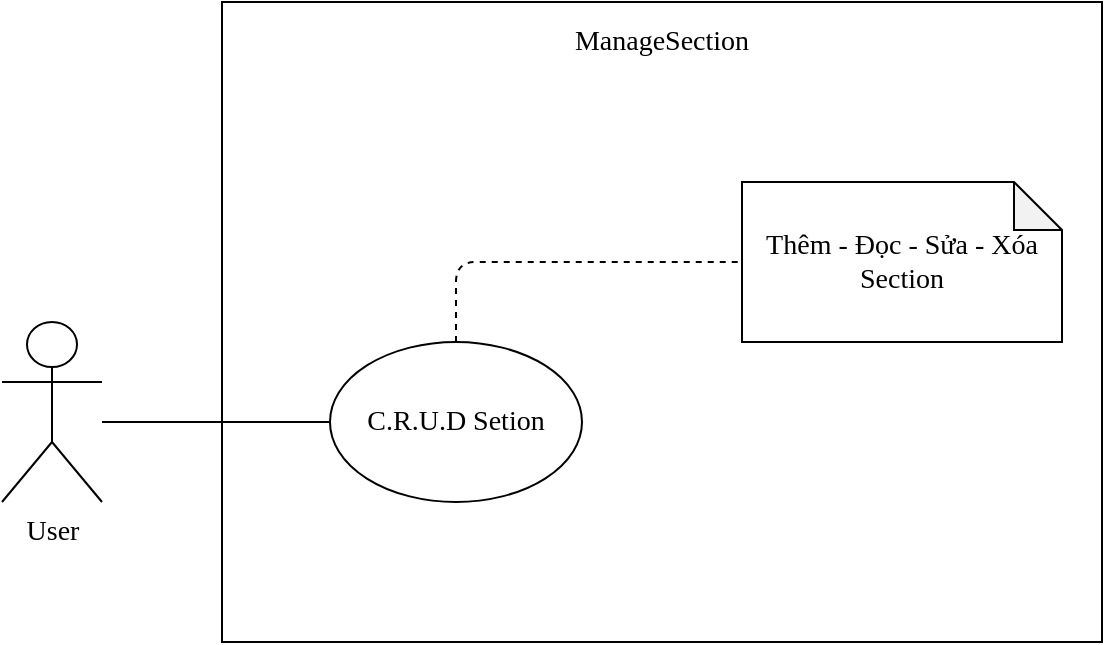<mxfile version="13.10.0" type="device"><diagram id="OgIygyzEMoVrpKx9q6ya" name="Page-1"><mxGraphModel dx="970" dy="1674" grid="1" gridSize="10" guides="1" tooltips="1" connect="1" arrows="1" fold="1" page="1" pageScale="1" pageWidth="827" pageHeight="1169" math="0" shadow="0"><root><mxCell id="0"/><mxCell id="1" parent="0"/><mxCell id="yG1IiF-0F8ilOprXAkpE-1" value="User" style="shape=umlActor;verticalLabelPosition=bottom;verticalAlign=top;html=1;outlineConnect=0;fontFamily=Verdana;fontSize=14;" parent="1" vertex="1"><mxGeometry x="190" y="150" width="50" height="90" as="geometry"/></mxCell><mxCell id="yG1IiF-0F8ilOprXAkpE-2" value="C.R.U.D Setion" style="ellipse;whiteSpace=wrap;html=1;fontFamily=Verdana;fontSize=14;" parent="1" vertex="1"><mxGeometry x="354" y="160" width="126" height="80" as="geometry"/></mxCell><mxCell id="yG1IiF-0F8ilOprXAkpE-3" value="Thêm - Đọc - Sửa - Xóa Section" style="shape=note;whiteSpace=wrap;html=1;backgroundOutline=1;darkOpacity=0.05;size=24;fontFamily=Verdana;fontSize=14;" parent="1" vertex="1"><mxGeometry x="560" y="80" width="160" height="80" as="geometry"/></mxCell><mxCell id="yG1IiF-0F8ilOprXAkpE-4" value="" style="endArrow=none;dashed=1;html=1;exitX=0.5;exitY=0;exitDx=0;exitDy=0;entryX=0;entryY=0.5;entryDx=0;entryDy=0;entryPerimeter=0;fontFamily=Verdana;fontSize=14;" parent="1" source="yG1IiF-0F8ilOprXAkpE-2" target="yG1IiF-0F8ilOprXAkpE-3" edge="1"><mxGeometry width="50" height="50" relative="1" as="geometry"><mxPoint x="390" y="270" as="sourcePoint"/><mxPoint x="440" y="220" as="targetPoint"/><Array as="points"><mxPoint x="417" y="120"/></Array></mxGeometry></mxCell><mxCell id="yG1IiF-0F8ilOprXAkpE-5" value="" style="endArrow=none;html=1;entryX=0;entryY=0.5;entryDx=0;entryDy=0;fontFamily=Verdana;fontSize=14;" parent="1" target="yG1IiF-0F8ilOprXAkpE-2" edge="1"><mxGeometry width="50" height="50" relative="1" as="geometry"><mxPoint x="240" y="200" as="sourcePoint"/><mxPoint x="440" y="220" as="targetPoint"/></mxGeometry></mxCell><mxCell id="yG1IiF-0F8ilOprXAkpE-6" value="" style="shape=partialRectangle;whiteSpace=wrap;html=1;bottom=0;right=0;fillColor=none;fontFamily=Verdana;fontSize=14;" parent="1" vertex="1"><mxGeometry x="300" y="-10" width="440" height="320" as="geometry"/></mxCell><mxCell id="yG1IiF-0F8ilOprXAkpE-7" value="" style="shape=partialRectangle;whiteSpace=wrap;html=1;top=0;left=0;fillColor=none;fontFamily=Verdana;fontSize=14;" parent="1" vertex="1"><mxGeometry x="300" y="-10" width="440" height="320" as="geometry"/></mxCell><mxCell id="yG1IiF-0F8ilOprXAkpE-8" value="ManageSection" style="text;html=1;strokeColor=none;fillColor=none;align=center;verticalAlign=middle;whiteSpace=wrap;rounded=0;fontFamily=Verdana;fontSize=14;" parent="1" vertex="1"><mxGeometry x="460" width="120" height="20" as="geometry"/></mxCell></root></mxGraphModel></diagram></mxfile>